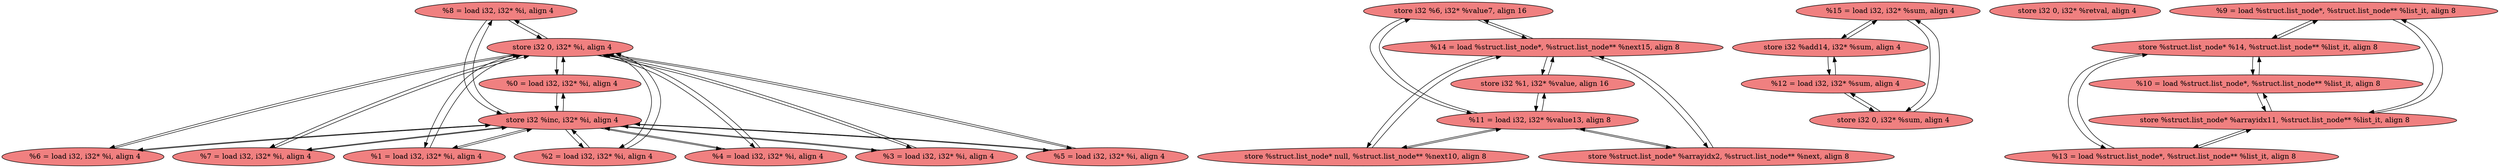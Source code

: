 
digraph G {


node25 [fillcolor=lightcoral,label="  %8 = load i32, i32* %i, align 4",shape=ellipse,style=filled ]
node22 [fillcolor=lightcoral,label="  %4 = load i32, i32* %i, align 4",shape=ellipse,style=filled ]
node21 [fillcolor=lightcoral,label="  %3 = load i32, i32* %i, align 4",shape=ellipse,style=filled ]
node20 [fillcolor=lightcoral,label="  store i32 %6, i32* %value7, align 16",shape=ellipse,style=filled ]
node19 [fillcolor=lightcoral,label="  %5 = load i32, i32* %i, align 4",shape=ellipse,style=filled ]
node18 [fillcolor=lightcoral,label="  %15 = load i32, i32* %sum, align 4",shape=ellipse,style=filled ]
node17 [fillcolor=lightcoral,label="  store %struct.list_node* %arrayidx2, %struct.list_node** %next, align 8",shape=ellipse,style=filled ]
node16 [fillcolor=lightcoral,label="  store i32 0, i32* %retval, align 4",shape=ellipse,style=filled ]
node4 [fillcolor=lightcoral,label="  %12 = load i32, i32* %sum, align 4",shape=ellipse,style=filled ]
node8 [fillcolor=lightcoral,label="  %6 = load i32, i32* %i, align 4",shape=ellipse,style=filled ]
node26 [fillcolor=lightcoral,label="  store %struct.list_node* null, %struct.list_node** %next10, align 8",shape=ellipse,style=filled ]
node15 [fillcolor=lightcoral,label="  %9 = load %struct.list_node*, %struct.list_node** %list_it, align 8",shape=ellipse,style=filled ]
node0 [fillcolor=lightcoral,label="  store %struct.list_node* %14, %struct.list_node** %list_it, align 8",shape=ellipse,style=filled ]
node24 [fillcolor=lightcoral,label="  %7 = load i32, i32* %i, align 4",shape=ellipse,style=filled ]
node11 [fillcolor=lightcoral,label="  %1 = load i32, i32* %i, align 4",shape=ellipse,style=filled ]
node3 [fillcolor=lightcoral,label="  %14 = load %struct.list_node*, %struct.list_node** %next15, align 8",shape=ellipse,style=filled ]
node2 [fillcolor=lightcoral,label="  store i32 %add14, i32* %sum, align 4",shape=ellipse,style=filled ]
node12 [fillcolor=lightcoral,label="  store i32 0, i32* %i, align 4",shape=ellipse,style=filled ]
node13 [fillcolor=lightcoral,label="  store i32 %1, i32* %value, align 16",shape=ellipse,style=filled ]
node1 [fillcolor=lightcoral,label="  %13 = load %struct.list_node*, %struct.list_node** %list_it, align 8",shape=ellipse,style=filled ]
node6 [fillcolor=lightcoral,label="  store i32 0, i32* %sum, align 4",shape=ellipse,style=filled ]
node14 [fillcolor=lightcoral,label="  store i32 %inc, i32* %i, align 4",shape=ellipse,style=filled ]
node7 [fillcolor=lightcoral,label="  %2 = load i32, i32* %i, align 4",shape=ellipse,style=filled ]
node23 [fillcolor=lightcoral,label="  store %struct.list_node* %arrayidx11, %struct.list_node** %list_it, align 8",shape=ellipse,style=filled ]
node9 [fillcolor=lightcoral,label="  %11 = load i32, i32* %value13, align 8",shape=ellipse,style=filled ]
node5 [fillcolor=lightcoral,label="  %10 = load %struct.list_node*, %struct.list_node** %list_it, align 8",shape=ellipse,style=filled ]
node10 [fillcolor=lightcoral,label="  %0 = load i32, i32* %i, align 4",shape=ellipse,style=filled ]

node14->node19 [ ]
node23->node5 [ ]
node23->node15 [ ]
node15->node23 [ ]
node25->node14 [ ]
node14->node22 [ ]
node22->node14 [ ]
node13->node3 [ ]
node17->node3 [ ]
node19->node12 [ ]
node3->node17 [ ]
node12->node19 [ ]
node22->node12 [ ]
node12->node22 [ ]
node5->node0 [ ]
node19->node14 [ ]
node12->node24 [ ]
node0->node5 [ ]
node21->node12 [ ]
node12->node21 [ ]
node10->node12 [ ]
node20->node9 [ ]
node12->node7 [ ]
node7->node14 [ ]
node14->node25 [ ]
node8->node12 [ ]
node26->node9 [ ]
node3->node20 [ ]
node9->node26 [ ]
node20->node3 [ ]
node9->node20 [ ]
node9->node13 [ ]
node12->node10 [ ]
node3->node26 [ ]
node1->node23 [ ]
node14->node10 [ ]
node5->node23 [ ]
node3->node13 [ ]
node14->node11 [ ]
node21->node14 [ ]
node1->node0 [ ]
node26->node3 [ ]
node2->node4 [ ]
node9->node17 [ ]
node14->node7 [ ]
node2->node18 [ ]
node6->node18 [ ]
node0->node15 [ ]
node0->node1 [ ]
node4->node2 [ ]
node12->node11 [ ]
node24->node14 [ ]
node15->node0 [ ]
node7->node12 [ ]
node13->node9 [ ]
node18->node2 [ ]
node11->node14 [ ]
node14->node8 [ ]
node8->node14 [ ]
node24->node12 [ ]
node17->node9 [ ]
node10->node14 [ ]
node18->node6 [ ]
node12->node8 [ ]
node14->node24 [ ]
node25->node12 [ ]
node12->node25 [ ]
node14->node21 [ ]
node11->node12 [ ]
node4->node6 [ ]
node23->node1 [ ]
node6->node4 [ ]


}
